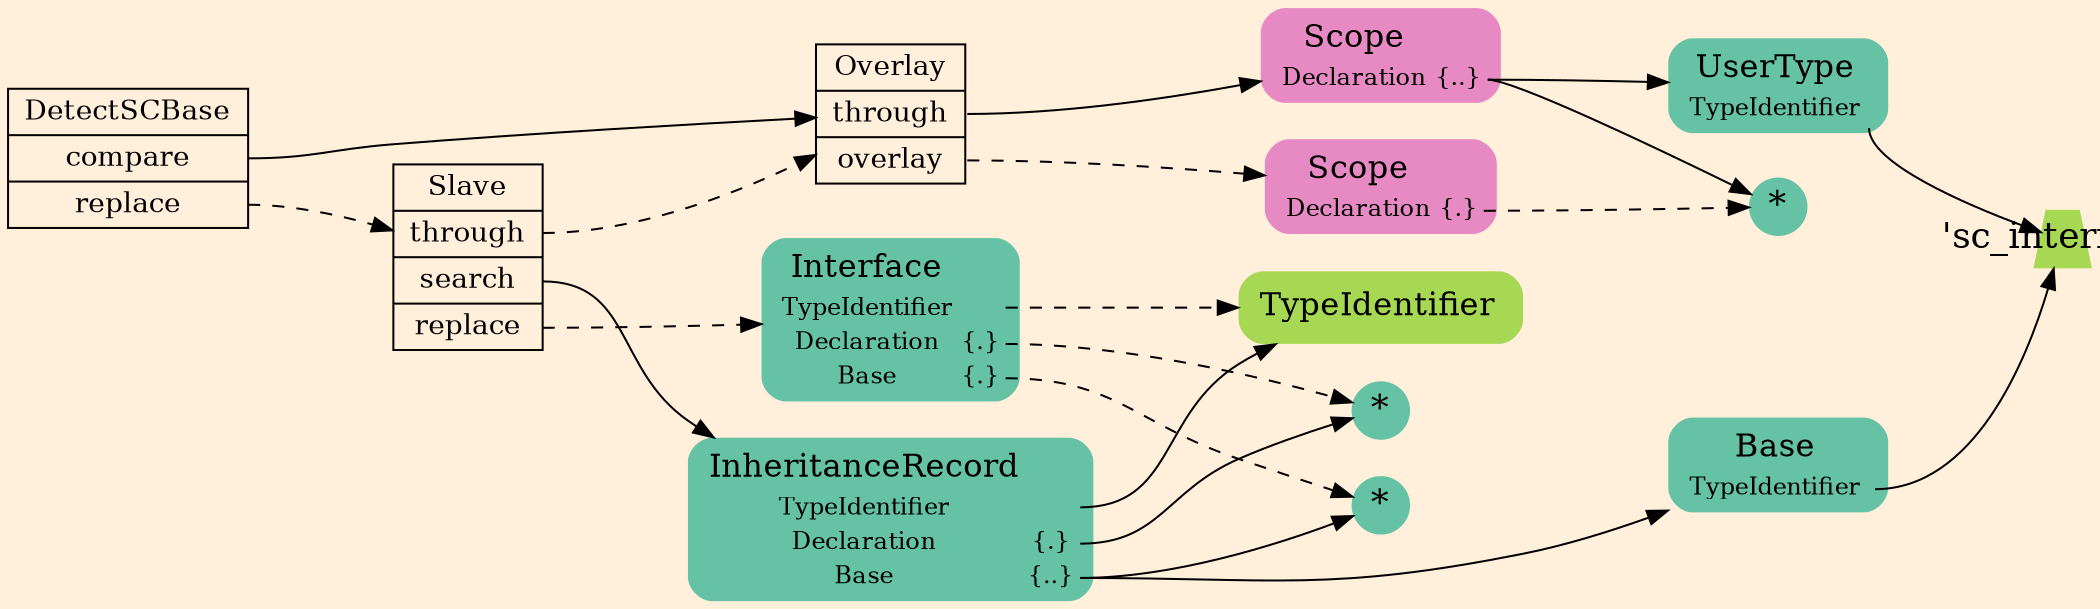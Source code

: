 digraph Inferno {
graph [
rankdir = "LR"
ranksep = 1.0
size = "14,20"
bgcolor = antiquewhite1
];
node [
];
"/CR#P2-0" [
shape = "record"
fillcolor = "transparent"
label = "<fixed> DetectSCBase | <port0> compare | <port1> replace"
style = "filled"
fontsize = "14"
fillcolor = antiquewhite1
];
"/#B-3-2" [
shape = "record"
label = "<fixed> Overlay | <port0> through | <port1> overlay"
style = "filled"
fontsize = "14"
fillcolor = antiquewhite1
];
"/#B-2-20" [
shape = "plaintext"
fillcolor = "/set28/4"
label = <<TABLE BORDER="0" CELLBORDER="0" CELLSPACING="0">
 <TR>
  <TD><FONT POINT-SIZE="16.0">Scope</FONT></TD>
  <TD></TD>
 </TR>
 <TR>
  <TD>Declaration</TD>
  <TD PORT="port0">{..}</TD>
 </TR>
</TABLE>>
style = "rounded,filled"
fontsize = "12"
];
"/#B-2-22" [
shape = "circle"
fillcolor = "/set28/1"
label = <*>
style = "filled"
fontsize = "18"
penwidth = 0.0
fixedsize = true
width = 0.4
height = 0.4
];
"/#B-2-25" [
shape = "plaintext"
fillcolor = "/set28/1"
label = <<TABLE BORDER="0" CELLBORDER="0" CELLSPACING="0">
 <TR>
  <TD><FONT POINT-SIZE="16.0">UserType</FONT></TD>
  <TD></TD>
 </TR>
 <TR>
  <TD>TypeIdentifier</TD>
  <TD PORT="port0"></TD>
 </TR>
</TABLE>>
style = "rounded,filled"
fontsize = "12"
];
"/#B-2-29" [
shape = "trapezium"
fillcolor = "/set28/5"
label = <'sc_interface'>
style = "filled"
fontsize = "18"
penwidth = 0.0
fixedsize = true
width = 0.4
height = 0.4
];
"/#B-2-21" [
shape = "plaintext"
fillcolor = "/set28/4"
label = <<TABLE BORDER="0" CELLBORDER="0" CELLSPACING="0">
 <TR>
  <TD><FONT POINT-SIZE="16.0">Scope</FONT></TD>
  <TD></TD>
 </TR>
 <TR>
  <TD>Declaration</TD>
  <TD PORT="port0">{.}</TD>
 </TR>
</TABLE>>
style = "rounded,filled"
fontsize = "12"
];
"/#B-2-30" [
shape = "record"
label = "<fixed> Slave | <port0> through | <port1> search | <port2> replace"
style = "filled"
fontsize = "14"
fillcolor = antiquewhite1
];
"/#B-2-26" [
shape = "plaintext"
fillcolor = "/set28/1"
label = <<TABLE BORDER="0" CELLBORDER="0" CELLSPACING="0">
 <TR>
  <TD><FONT POINT-SIZE="16.0">InheritanceRecord</FONT></TD>
  <TD></TD>
 </TR>
 <TR>
  <TD>TypeIdentifier</TD>
  <TD PORT="port0"></TD>
 </TR>
 <TR>
  <TD>Declaration</TD>
  <TD PORT="port1">{.}</TD>
 </TR>
 <TR>
  <TD>Base</TD>
  <TD PORT="port2">{..}</TD>
 </TR>
</TABLE>>
style = "rounded,filled"
fontsize = "12"
];
"/#B-2-28" [
shape = "plaintext"
fillcolor = "/set28/5"
label = <<TABLE BORDER="0" CELLBORDER="0" CELLSPACING="0">
 <TR>
  <TD><FONT POINT-SIZE="16.0">TypeIdentifier</FONT></TD>
  <TD></TD>
 </TR>
</TABLE>>
style = "rounded,filled"
fontsize = "12"
];
"/#B-2-23" [
shape = "circle"
fillcolor = "/set28/1"
label = <*>
style = "filled"
fontsize = "18"
penwidth = 0.0
fixedsize = true
width = 0.4
height = 0.4
];
"/#B-2-24" [
shape = "circle"
fillcolor = "/set28/1"
label = <*>
style = "filled"
fontsize = "18"
penwidth = 0.0
fixedsize = true
width = 0.4
height = 0.4
];
"/#B-2-27" [
shape = "plaintext"
fillcolor = "/set28/1"
label = <<TABLE BORDER="0" CELLBORDER="0" CELLSPACING="0">
 <TR>
  <TD><FONT POINT-SIZE="16.0">Base</FONT></TD>
  <TD></TD>
 </TR>
 <TR>
  <TD>TypeIdentifier</TD>
  <TD PORT="port0"></TD>
 </TR>
</TABLE>>
style = "rounded,filled"
fontsize = "12"
];
"/#B-2-19" [
shape = "plaintext"
fillcolor = "/set28/1"
label = <<TABLE BORDER="0" CELLBORDER="0" CELLSPACING="0">
 <TR>
  <TD><FONT POINT-SIZE="16.0">Interface</FONT></TD>
  <TD></TD>
 </TR>
 <TR>
  <TD>TypeIdentifier</TD>
  <TD PORT="port0"></TD>
 </TR>
 <TR>
  <TD>Declaration</TD>
  <TD PORT="port1">{.}</TD>
 </TR>
 <TR>
  <TD>Base</TD>
  <TD PORT="port2">{.}</TD>
 </TR>
</TABLE>>
style = "rounded,filled"
fontsize = "12"
];
"/CR#P2-0":port0 -> "/#B-3-2" [style="solid"
];
"/CR#P2-0":port1 -> "/#B-2-30" [style="dashed"
];
"/#B-3-2":port0 -> "/#B-2-20" [style="solid"
];
"/#B-3-2":port1 -> "/#B-2-21" [style="dashed"
];
"/#B-2-20":port0 -> "/#B-2-22" [style="solid"
];
"/#B-2-20":port0 -> "/#B-2-25" [style="solid"
];
"/#B-2-25":port0 -> "/#B-2-29" [style="solid"
];
"/#B-2-21":port0 -> "/#B-2-22" [style="dashed"
];
"/#B-2-30":port0 -> "/#B-3-2" [style="dashed"
];
"/#B-2-30":port1 -> "/#B-2-26" [style="solid"
];
"/#B-2-30":port2 -> "/#B-2-19" [style="dashed"
];
"/#B-2-26":port0 -> "/#B-2-28" [style="solid"
];
"/#B-2-26":port1 -> "/#B-2-23" [style="solid"
];
"/#B-2-26":port2 -> "/#B-2-24" [style="solid"
];
"/#B-2-26":port2 -> "/#B-2-27" [style="solid"
];
"/#B-2-27":port0 -> "/#B-2-29" [style="solid"
];
"/#B-2-19":port0 -> "/#B-2-28" [style="dashed"
];
"/#B-2-19":port1 -> "/#B-2-23" [style="dashed"
];
"/#B-2-19":port2 -> "/#B-2-24" [style="dashed"
];
}
